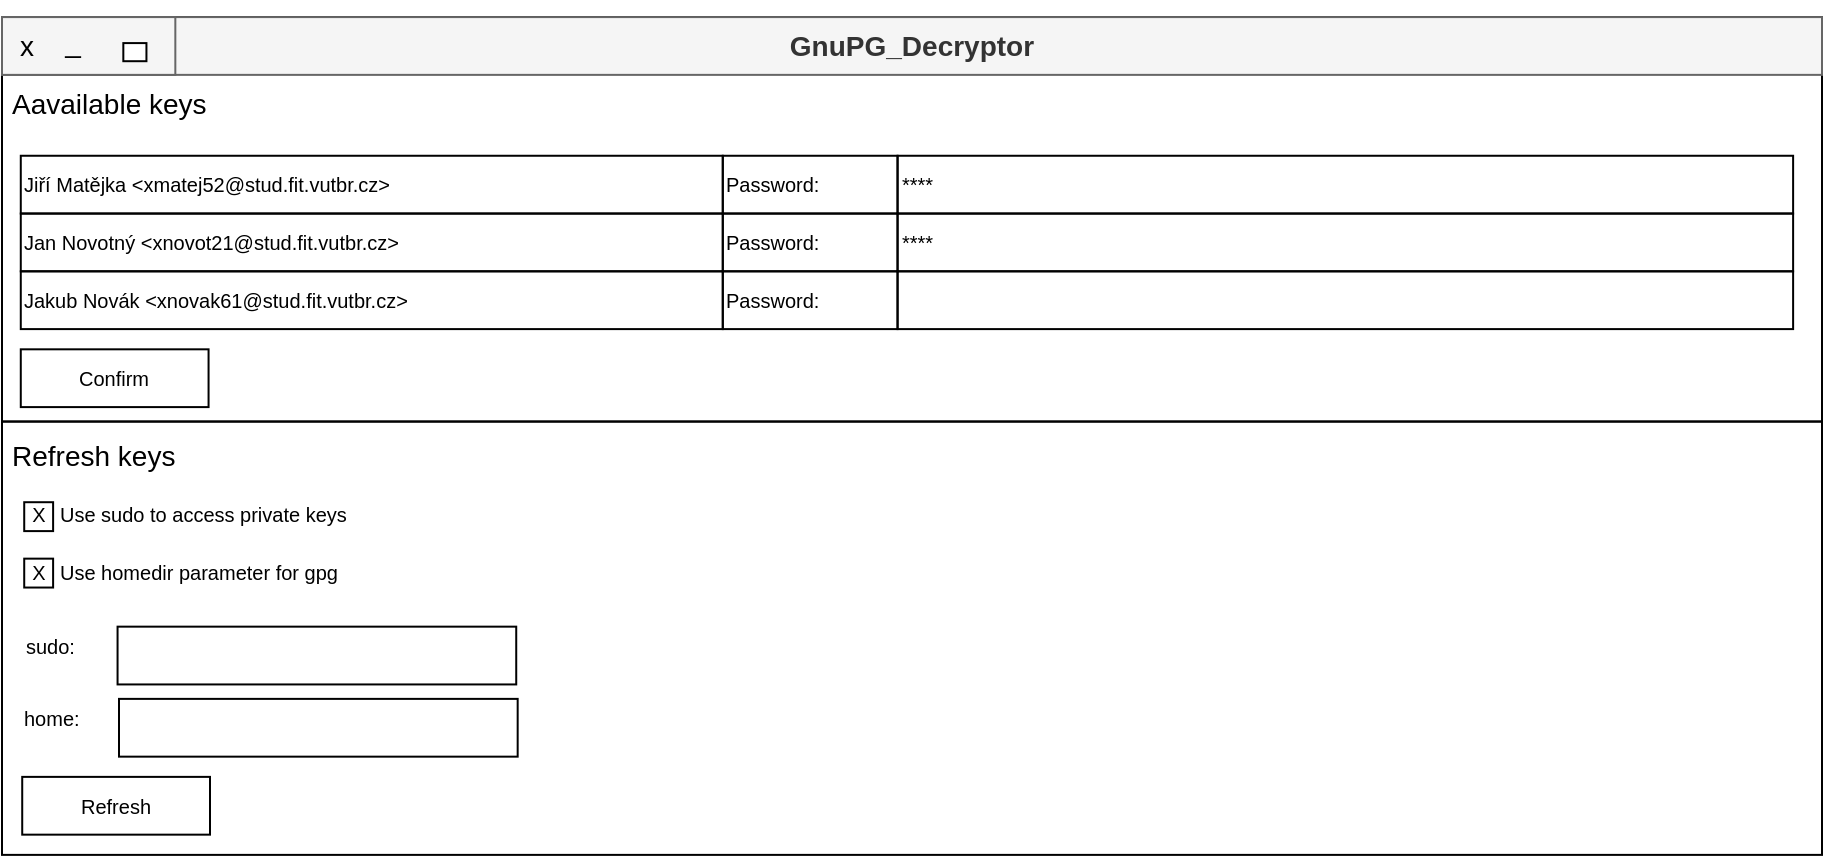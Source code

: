<mxfile version="13.5.1" type="device"><diagram id="-EUPfYsRONnEsvQQRvof" name="Page-1"><mxGraphModel dx="1129" dy="630" grid="1" gridSize="10" guides="1" tooltips="1" connect="1" arrows="1" fold="1" page="1" pageScale="1" pageWidth="1169" pageHeight="827" math="0" shadow="0"><root><mxCell id="0"/><mxCell id="1" parent="0"/><mxCell id="6hS4316TEzWi_FMCw2h4-1" value="" style="group" vertex="1" connectable="0" parent="1"><mxGeometry x="80" y="54.27" width="910" height="427.17" as="geometry"/></mxCell><mxCell id="lzbTWA8b7UGkaSonS7jb-1" value="" style="rounded=0;whiteSpace=wrap;html=1;" parent="6hS4316TEzWi_FMCw2h4-1" vertex="1"><mxGeometry y="8.277" width="910" height="202.224" as="geometry"/></mxCell><mxCell id="lzbTWA8b7UGkaSonS7jb-11" value="&lt;span style=&quot;font-weight: 700 ; white-space: normal&quot;&gt;GnuPG_Decryptor&lt;/span&gt;" style="rounded=0;whiteSpace=wrap;html=1;fontSize=14;fillColor=#f5f5f5;strokeColor=#666666;fontColor=#333333;" parent="6hS4316TEzWi_FMCw2h4-1" vertex="1"><mxGeometry y="8.277" width="910" height="28.889" as="geometry"/></mxCell><mxCell id="lzbTWA8b7UGkaSonS7jb-2" value="" style="rounded=0;whiteSpace=wrap;html=1;fillColor=#f5f5f5;strokeColor=#666666;fontColor=#333333;" parent="6hS4316TEzWi_FMCw2h4-1" vertex="1"><mxGeometry y="8.277" width="86.667" height="28.889" as="geometry"/></mxCell><mxCell id="lzbTWA8b7UGkaSonS7jb-6" value="x" style="text;html=1;align=center;verticalAlign=middle;resizable=0;points=[];autosize=1;fontSize=14;" parent="6hS4316TEzWi_FMCw2h4-1" vertex="1"><mxGeometry x="2" y="12.277" width="20" height="20" as="geometry"/></mxCell><mxCell id="lzbTWA8b7UGkaSonS7jb-7" value="_" style="text;html=1;align=center;verticalAlign=middle;resizable=0;points=[];autosize=1;fontSize=14;" parent="6hS4316TEzWi_FMCw2h4-1" vertex="1"><mxGeometry x="24.556" y="11" width="20" height="20" as="geometry"/></mxCell><mxCell id="lzbTWA8b7UGkaSonS7jb-8" value="" style="rounded=0;whiteSpace=wrap;html=1;fontSize=14;" parent="6hS4316TEzWi_FMCw2h4-1" vertex="1"><mxGeometry x="60.667" y="21.277" width="11.556" height="9.057" as="geometry"/></mxCell><mxCell id="lzbTWA8b7UGkaSonS7jb-13" value="Aavailable keys" style="text;html=1;align=left;verticalAlign=middle;resizable=0;points=[];autosize=1;fontSize=14;" parent="6hS4316TEzWi_FMCw2h4-1" vertex="1"><mxGeometry x="2.889" y="41.499" width="110" height="20" as="geometry"/></mxCell><mxCell id="lzbTWA8b7UGkaSonS7jb-15" value="&lt;div style=&quot;font-size: 10px&quot;&gt;&lt;span&gt;Jiří Matějka &amp;lt;xmatej52@stud.fit.vutbr.cz&amp;gt;&lt;/span&gt;&lt;/div&gt;" style="rounded=0;whiteSpace=wrap;html=1;fillColor=none;fontSize=10;align=left;" parent="6hS4316TEzWi_FMCw2h4-1" vertex="1"><mxGeometry x="9.389" y="77.611" width="351" height="28.889" as="geometry"/></mxCell><mxCell id="lzbTWA8b7UGkaSonS7jb-16" value="Refresh keys" style="text;html=1;align=left;verticalAlign=middle;resizable=0;points=[];autosize=1;fontSize=14;" parent="6hS4316TEzWi_FMCw2h4-1" vertex="1"><mxGeometry x="2.889" y="217.723" width="100" height="20" as="geometry"/></mxCell><mxCell id="lzbTWA8b7UGkaSonS7jb-17" value="&lt;div style=&quot;font-size: 10px&quot;&gt;&lt;span&gt;Jan Novotný &amp;lt;xnovot21@stud.fit.vutbr.cz&amp;gt;&lt;/span&gt;&lt;/div&gt;" style="rounded=0;whiteSpace=wrap;html=1;fillColor=none;fontSize=10;align=left;" parent="6hS4316TEzWi_FMCw2h4-1" vertex="1"><mxGeometry x="9.389" y="106.5" width="351" height="28.889" as="geometry"/></mxCell><mxCell id="lzbTWA8b7UGkaSonS7jb-18" value="&lt;div style=&quot;font-size: 10px&quot;&gt;&lt;span&gt;Jakub Novák &amp;lt;xnovak61@stud.fit.vutbr.cz&amp;gt;&lt;/span&gt;&lt;/div&gt;" style="rounded=0;whiteSpace=wrap;html=1;fillColor=none;fontSize=10;align=left;" parent="6hS4316TEzWi_FMCw2h4-1" vertex="1"><mxGeometry x="9.389" y="135.389" width="351" height="28.889" as="geometry"/></mxCell><mxCell id="lzbTWA8b7UGkaSonS7jb-19" value="&lt;div style=&quot;font-size: 10px&quot;&gt;&lt;span&gt;Password:&lt;/span&gt;&lt;/div&gt;" style="rounded=0;whiteSpace=wrap;html=1;fillColor=none;fontSize=10;align=left;" parent="6hS4316TEzWi_FMCw2h4-1" vertex="1"><mxGeometry x="360.389" y="77.611" width="87.389" height="28.889" as="geometry"/></mxCell><mxCell id="lzbTWA8b7UGkaSonS7jb-20" value="&lt;div style=&quot;font-size: 10px&quot;&gt;&lt;span&gt;Password:&lt;/span&gt;&lt;/div&gt;" style="rounded=0;whiteSpace=wrap;html=1;fillColor=none;fontSize=10;align=left;" parent="6hS4316TEzWi_FMCw2h4-1" vertex="1"><mxGeometry x="360.389" y="106.5" width="87.389" height="28.889" as="geometry"/></mxCell><mxCell id="lzbTWA8b7UGkaSonS7jb-21" value="&lt;div style=&quot;font-size: 10px&quot;&gt;&lt;span&gt;Password:&lt;/span&gt;&lt;/div&gt;" style="rounded=0;whiteSpace=wrap;html=1;fillColor=none;fontSize=10;align=left;" parent="6hS4316TEzWi_FMCw2h4-1" vertex="1"><mxGeometry x="360.389" y="135.389" width="87.389" height="28.889" as="geometry"/></mxCell><mxCell id="lzbTWA8b7UGkaSonS7jb-22" value="&lt;div style=&quot;font-size: 10px&quot;&gt;&lt;span&gt;****&lt;/span&gt;&lt;/div&gt;" style="rounded=0;whiteSpace=wrap;html=1;fillColor=none;fontSize=10;align=left;" parent="6hS4316TEzWi_FMCw2h4-1" vertex="1"><mxGeometry x="447.778" y="77.611" width="447.778" height="28.889" as="geometry"/></mxCell><mxCell id="lzbTWA8b7UGkaSonS7jb-23" value="&lt;div style=&quot;font-size: 10px&quot;&gt;&lt;span&gt;****&lt;/span&gt;&lt;/div&gt;" style="rounded=0;whiteSpace=wrap;html=1;fillColor=none;fontSize=10;align=left;" parent="6hS4316TEzWi_FMCw2h4-1" vertex="1"><mxGeometry x="447.778" y="106.5" width="447.778" height="28.889" as="geometry"/></mxCell><mxCell id="lzbTWA8b7UGkaSonS7jb-24" value="&lt;div style=&quot;font-size: 10px&quot;&gt;&lt;br&gt;&lt;/div&gt;" style="rounded=0;whiteSpace=wrap;html=1;fillColor=none;fontSize=10;align=left;" parent="6hS4316TEzWi_FMCw2h4-1" vertex="1"><mxGeometry x="447.778" y="135.389" width="447.778" height="28.889" as="geometry"/></mxCell><mxCell id="lzbTWA8b7UGkaSonS7jb-26" value="" style="rounded=0;whiteSpace=wrap;html=1;fillColor=none;fontSize=10;align=left;" parent="6hS4316TEzWi_FMCw2h4-1" vertex="1"><mxGeometry y="210.501" width="910" height="216.669" as="geometry"/></mxCell><mxCell id="lzbTWA8b7UGkaSonS7jb-27" value="" style="rounded=0;whiteSpace=wrap;html=1;fillColor=none;fontSize=10;align=left;" parent="6hS4316TEzWi_FMCw2h4-1" vertex="1"><mxGeometry x="57.778" y="313.058" width="199.333" height="28.889" as="geometry"/></mxCell><mxCell id="lzbTWA8b7UGkaSonS7jb-28" value="sudo:" style="text;html=1;align=left;verticalAlign=middle;resizable=0;points=[];autosize=1;fontSize=10;" parent="6hS4316TEzWi_FMCw2h4-1" vertex="1"><mxGeometry x="10.111" y="313.058" width="40" height="20" as="geometry"/></mxCell><mxCell id="lzbTWA8b7UGkaSonS7jb-29" value="X" style="text;html=1;align=center;verticalAlign=middle;resizable=0;points=[];autosize=1;fontSize=10;" parent="6hS4316TEzWi_FMCw2h4-1" vertex="1"><mxGeometry x="7.889" y="246.613" width="20" height="20" as="geometry"/></mxCell><mxCell id="lzbTWA8b7UGkaSonS7jb-30" value="" style="rounded=0;whiteSpace=wrap;html=1;fillColor=none;fontSize=10;align=left;" parent="6hS4316TEzWi_FMCw2h4-1" vertex="1"><mxGeometry x="11.111" y="250.835" width="14.444" height="14.445" as="geometry"/></mxCell><mxCell id="lzbTWA8b7UGkaSonS7jb-31" value="Use sudo to access private keys" style="text;html=1;align=left;verticalAlign=middle;resizable=0;points=[];autosize=1;fontSize=10;" parent="6hS4316TEzWi_FMCw2h4-1" vertex="1"><mxGeometry x="27.444" y="246.613" width="160" height="20" as="geometry"/></mxCell><mxCell id="RwUxESkhlx0g0aLXn30x-1" value="" style="rounded=0;whiteSpace=wrap;html=1;fillColor=none;fontSize=10;align=left;" parent="6hS4316TEzWi_FMCw2h4-1" vertex="1"><mxGeometry x="58.5" y="349.169" width="199.333" height="28.889" as="geometry"/></mxCell><mxCell id="RwUxESkhlx0g0aLXn30x-2" value="home:" style="text;html=1;align=left;verticalAlign=middle;resizable=0;points=[];autosize=1;fontSize=10;" parent="6hS4316TEzWi_FMCw2h4-1" vertex="1"><mxGeometry x="9.389" y="349.169" width="40" height="20" as="geometry"/></mxCell><mxCell id="RwUxESkhlx0g0aLXn30x-3" value="Refresh" style="rounded=0;whiteSpace=wrap;html=1;fillColor=none;fontSize=10;align=center;" parent="6hS4316TEzWi_FMCw2h4-1" vertex="1"><mxGeometry x="10.111" y="388.17" width="93.889" height="28.889" as="geometry"/></mxCell><mxCell id="RwUxESkhlx0g0aLXn30x-4" value="X" style="text;html=1;align=center;verticalAlign=middle;resizable=0;points=[];autosize=1;fontSize=10;" parent="6hS4316TEzWi_FMCw2h4-1" vertex="1"><mxGeometry x="7.889" y="275.502" width="20" height="20" as="geometry"/></mxCell><mxCell id="RwUxESkhlx0g0aLXn30x-5" value="" style="rounded=0;whiteSpace=wrap;html=1;fillColor=none;fontSize=10;align=left;" parent="6hS4316TEzWi_FMCw2h4-1" vertex="1"><mxGeometry x="11.111" y="279.054" width="14.444" height="14.445" as="geometry"/></mxCell><mxCell id="RwUxESkhlx0g0aLXn30x-6" value="Use homedir parameter for gpg" style="text;html=1;align=left;verticalAlign=middle;resizable=0;points=[];autosize=1;fontSize=10;" parent="6hS4316TEzWi_FMCw2h4-1" vertex="1"><mxGeometry x="27.444" y="275.502" width="150" height="20" as="geometry"/></mxCell><mxCell id="RwUxESkhlx0g0aLXn30x-7" value="Confirm" style="rounded=0;whiteSpace=wrap;html=1;fillColor=none;fontSize=10;align=center;" parent="6hS4316TEzWi_FMCw2h4-1" vertex="1"><mxGeometry x="9.389" y="174.39" width="93.889" height="28.889" as="geometry"/></mxCell></root></mxGraphModel></diagram></mxfile>